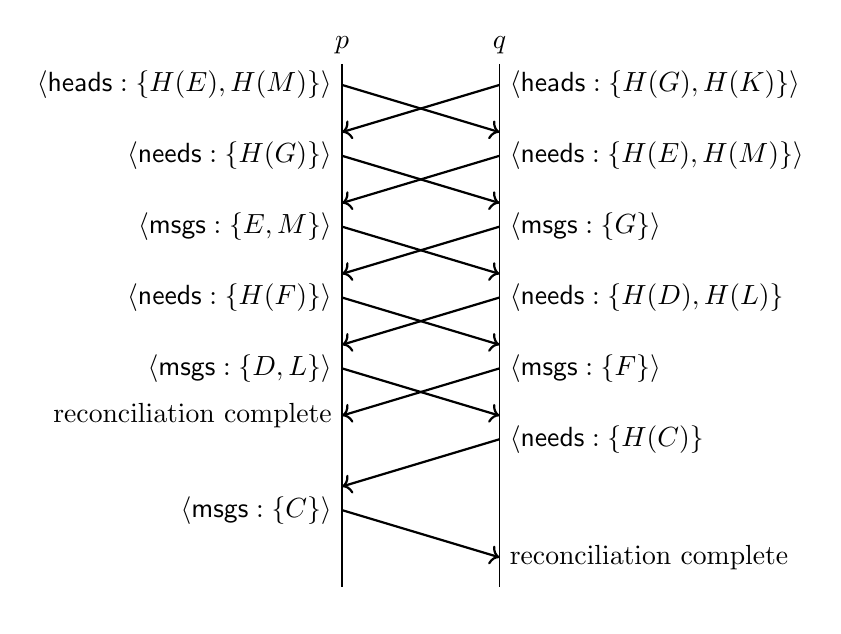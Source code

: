 \begin{tikzpicture}
\newlength{\width}\setlength{\width}{2cm}
\newlength{\latency}\setlength{\latency}{0.9cm}
\newlength{\replydelay}\setlength{\replydelay}{0.3cm}
\tikzstyle{msg}=[thick,->]

% Timelimes
\node (p1-start) at (0, 0.5cm) {$p$};
\node (p2-start) at (\width, 0.5cm) {$q$};
\node (p1-end) at (0,-6.5cm) {};
\node (p2-end) at (\width,-6.5cm) {};
\draw (p1-start) -- (p1-end);
\draw (p2-start) -- (p2-end);

%\node (p-start) at (-0.5cm, \width) {$p$};
%\node (q-start) at (-0.5cm, 0) {$q$};
%\node (p-end) at (14cm, \distance) {};
%\node (q-end) at (14cm, 0) {};
%\draw (p-start) -- (p-end);
%\draw (q-start) -- (q-end);

% Messages
\draw[msg] (0,0) node[left] {$\langle\mathsf{heads}: \{H(E),H(M)\}\rangle$} -- (\width,\replydelay-\latency);
\draw[msg] (\width,0) node[right] {$\langle\mathsf{heads}: \{H(G),H(K)\}\rangle$} -- (0,\replydelay-\latency);

\draw[msg] (\width, -\latency) node[right] {$\langle\mathsf{needs}: \{H(E),H(M)\}\rangle$} -- (0,\replydelay-2.0\latency);
\draw[msg] (0, -\latency) node[left] {$\langle\mathsf{needs}: \{H(G)\}\rangle$} -- (\width,\replydelay-2.0\latency);

\draw[msg] (0, -2.0\latency) node[left] {$\langle\mathsf{msgs}: \{E,M\}\rangle$} -- (\width,\replydelay-3.0\latency);
\draw[msg] (\width, -2.0\latency) node[right] {$\langle\mathsf{msgs}: \{G\}\rangle$} -- (0,\replydelay-3.0\latency);

\draw[msg] (\width, -3.0\latency) node[right] {$\langle\mathsf{needs}: \{H(D),H(L)\}$} -- (0,\replydelay-4.0\latency);
\draw[msg] (0, -3.0\latency) node[left] {$\langle\mathsf{needs}: \{H(F)\}\rangle$} -- (\width,\replydelay-4.0\latency);

\draw[msg] (0, -4.0\latency) node[left] {$\langle\mathsf{msgs}: \{D,L\}\rangle$} -- (\width,\replydelay-5.0\latency);
\draw[msg] (\width, -4.0\latency) node[right] {$\langle\mathsf{msgs}: \{F\}\rangle$} -- (0,\replydelay-5.0\latency) node[left] {reconciliation complete};

\draw[msg] (\width, -5.0\latency) node[right] {$\langle\mathsf{needs}: \{H(C)\}$} -- (0,\replydelay-6.0\latency);

\draw[msg] (0, -6.0\latency) node[left] {$\langle\mathsf{msgs}: \{C\}\rangle$} -- (\width,\replydelay-7.0\latency) node[right] {reconciliation complete};

\end{tikzpicture}
\centering